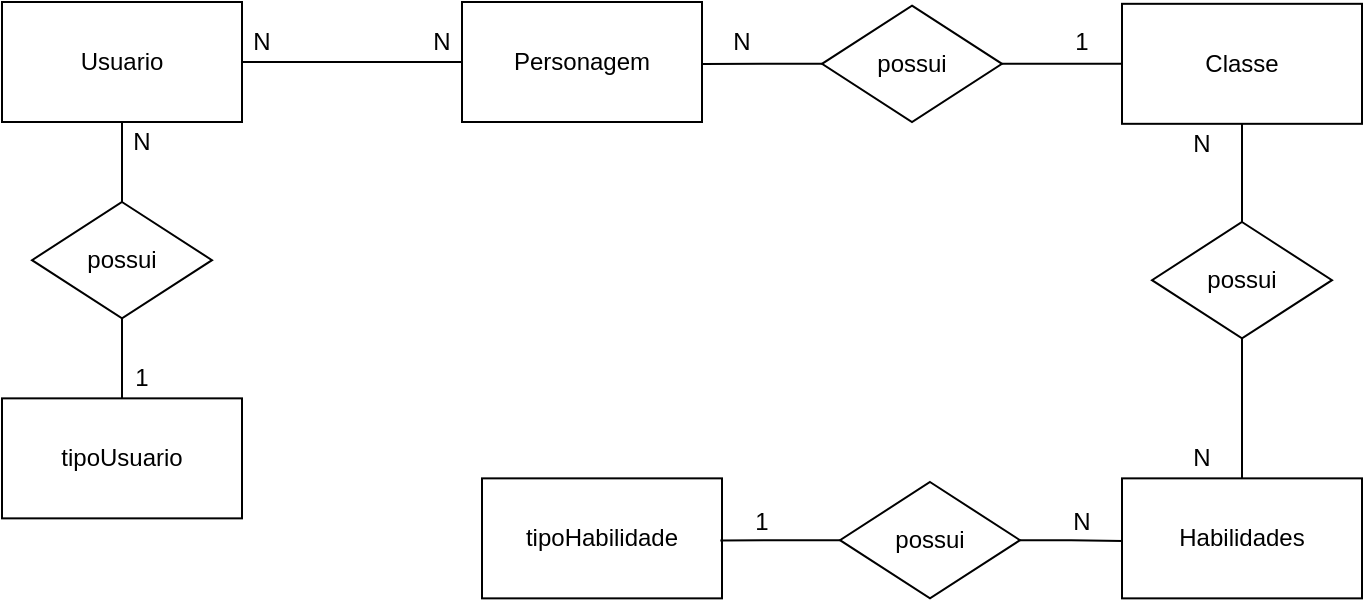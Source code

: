 <mxfile version="15.2.7" type="device"><diagram id="9lBoCQ3w3K9aZTis5syT" name="Page-1"><mxGraphModel dx="1038" dy="579" grid="1" gridSize="10" guides="1" tooltips="1" connect="1" arrows="1" fold="1" page="1" pageScale="1" pageWidth="827" pageHeight="1169" math="0" shadow="0"><root><mxCell id="0"/><mxCell id="1" parent="0"/><mxCell id="dSud-8xeiDyIc24gjGsR-1" value="Habilidades" style="rounded=0;whiteSpace=wrap;html=1;" parent="1" vertex="1"><mxGeometry x="680" y="278.18" width="120" height="60" as="geometry"/></mxCell><mxCell id="dSud-8xeiDyIc24gjGsR-2" value="Personagem" style="rounded=0;whiteSpace=wrap;html=1;" parent="1" vertex="1"><mxGeometry x="350" y="40" width="120" height="60" as="geometry"/></mxCell><mxCell id="dSud-8xeiDyIc24gjGsR-3" value="Classe" style="rounded=0;whiteSpace=wrap;html=1;" parent="1" vertex="1"><mxGeometry x="680" y="40.91" width="120" height="60" as="geometry"/></mxCell><mxCell id="dSud-8xeiDyIc24gjGsR-8" value="N" style="text;html=1;strokeColor=none;fillColor=none;align=center;verticalAlign=middle;whiteSpace=wrap;rounded=0;" parent="1" vertex="1"><mxGeometry x="470" y="50" width="40" height="20" as="geometry"/></mxCell><mxCell id="dSud-8xeiDyIc24gjGsR-10" value="1" style="text;html=1;strokeColor=none;fillColor=none;align=center;verticalAlign=middle;whiteSpace=wrap;rounded=0;" parent="1" vertex="1"><mxGeometry x="640" y="50" width="40" height="20" as="geometry"/></mxCell><mxCell id="dSud-8xeiDyIc24gjGsR-12" value="N" style="text;html=1;strokeColor=none;fillColor=none;align=center;verticalAlign=middle;whiteSpace=wrap;rounded=0;" parent="1" vertex="1"><mxGeometry x="700" y="258.18" width="40" height="20" as="geometry"/></mxCell><mxCell id="dSud-8xeiDyIc24gjGsR-13" value="N" style="text;html=1;strokeColor=none;fillColor=none;align=center;verticalAlign=middle;whiteSpace=wrap;rounded=0;" parent="1" vertex="1"><mxGeometry x="700" y="100.91" width="40" height="20" as="geometry"/></mxCell><mxCell id="dSud-8xeiDyIc24gjGsR-15" style="edgeStyle=orthogonalEdgeStyle;rounded=0;orthogonalLoop=1;jettySize=auto;html=1;endArrow=none;endFill=0;" parent="1" source="dSud-8xeiDyIc24gjGsR-14" edge="1"><mxGeometry relative="1" as="geometry"><mxPoint x="470" y="71" as="targetPoint"/></mxGeometry></mxCell><mxCell id="dSud-8xeiDyIc24gjGsR-16" style="edgeStyle=orthogonalEdgeStyle;rounded=0;orthogonalLoop=1;jettySize=auto;html=1;entryX=0;entryY=0.5;entryDx=0;entryDy=0;endArrow=none;endFill=0;" parent="1" source="dSud-8xeiDyIc24gjGsR-14" target="dSud-8xeiDyIc24gjGsR-3" edge="1"><mxGeometry relative="1" as="geometry"/></mxCell><mxCell id="dSud-8xeiDyIc24gjGsR-14" value="possui" style="rhombus;whiteSpace=wrap;html=1;" parent="1" vertex="1"><mxGeometry x="530" y="41.82" width="90" height="58.18" as="geometry"/></mxCell><mxCell id="dSud-8xeiDyIc24gjGsR-19" style="edgeStyle=orthogonalEdgeStyle;rounded=0;orthogonalLoop=1;jettySize=auto;html=1;entryX=0.5;entryY=1;entryDx=0;entryDy=0;endArrow=none;endFill=0;" parent="1" source="dSud-8xeiDyIc24gjGsR-18" target="dSud-8xeiDyIc24gjGsR-3" edge="1"><mxGeometry relative="1" as="geometry"/></mxCell><mxCell id="dSud-8xeiDyIc24gjGsR-20" style="edgeStyle=orthogonalEdgeStyle;rounded=0;orthogonalLoop=1;jettySize=auto;html=1;entryX=0.5;entryY=0;entryDx=0;entryDy=0;endArrow=none;endFill=0;" parent="1" source="dSud-8xeiDyIc24gjGsR-18" target="dSud-8xeiDyIc24gjGsR-1" edge="1"><mxGeometry relative="1" as="geometry"/></mxCell><mxCell id="dSud-8xeiDyIc24gjGsR-18" value="possui" style="rhombus;whiteSpace=wrap;html=1;" parent="1" vertex="1"><mxGeometry x="695" y="150" width="90" height="58.18" as="geometry"/></mxCell><mxCell id="dSud-8xeiDyIc24gjGsR-21" value="tipoHabilidade" style="rounded=0;whiteSpace=wrap;html=1;" parent="1" vertex="1"><mxGeometry x="360" y="278.18" width="120" height="60" as="geometry"/></mxCell><mxCell id="dSud-8xeiDyIc24gjGsR-23" style="edgeStyle=orthogonalEdgeStyle;rounded=0;orthogonalLoop=1;jettySize=auto;html=1;entryX=0.993;entryY=0.517;entryDx=0;entryDy=0;endArrow=none;endFill=0;entryPerimeter=0;" parent="1" source="dSud-8xeiDyIc24gjGsR-22" target="dSud-8xeiDyIc24gjGsR-21" edge="1"><mxGeometry relative="1" as="geometry"/></mxCell><mxCell id="dSud-8xeiDyIc24gjGsR-24" style="edgeStyle=orthogonalEdgeStyle;rounded=0;orthogonalLoop=1;jettySize=auto;html=1;entryX=0.004;entryY=0.522;entryDx=0;entryDy=0;endArrow=none;endFill=0;entryPerimeter=0;" parent="1" source="dSud-8xeiDyIc24gjGsR-22" target="dSud-8xeiDyIc24gjGsR-1" edge="1"><mxGeometry relative="1" as="geometry"/></mxCell><mxCell id="dSud-8xeiDyIc24gjGsR-22" value="possui" style="rhombus;whiteSpace=wrap;html=1;" parent="1" vertex="1"><mxGeometry x="539" y="280" width="90" height="58.18" as="geometry"/></mxCell><mxCell id="dSud-8xeiDyIc24gjGsR-26" value="1" style="text;html=1;strokeColor=none;fillColor=none;align=center;verticalAlign=middle;whiteSpace=wrap;rounded=0;" parent="1" vertex="1"><mxGeometry x="480" y="290" width="40" height="20" as="geometry"/></mxCell><mxCell id="dSud-8xeiDyIc24gjGsR-27" value="N" style="text;html=1;strokeColor=none;fillColor=none;align=center;verticalAlign=middle;whiteSpace=wrap;rounded=0;" parent="1" vertex="1"><mxGeometry x="640" y="290" width="40" height="20" as="geometry"/></mxCell><mxCell id="dzXvgJCkWj2WG-U7BKWN-2" style="edgeStyle=orthogonalEdgeStyle;rounded=0;orthogonalLoop=1;jettySize=auto;html=1;entryX=0;entryY=0.5;entryDx=0;entryDy=0;endArrow=none;endFill=0;" edge="1" parent="1" source="dzXvgJCkWj2WG-U7BKWN-1" target="dSud-8xeiDyIc24gjGsR-2"><mxGeometry relative="1" as="geometry"/></mxCell><mxCell id="dzXvgJCkWj2WG-U7BKWN-4" style="edgeStyle=orthogonalEdgeStyle;rounded=0;orthogonalLoop=1;jettySize=auto;html=1;entryX=0.5;entryY=0;entryDx=0;entryDy=0;endArrow=none;endFill=0;" edge="1" parent="1" source="dzXvgJCkWj2WG-U7BKWN-1" target="dzXvgJCkWj2WG-U7BKWN-3"><mxGeometry relative="1" as="geometry"/></mxCell><mxCell id="dzXvgJCkWj2WG-U7BKWN-1" value="Usuario" style="rounded=0;whiteSpace=wrap;html=1;" vertex="1" parent="1"><mxGeometry x="120" y="40" width="120" height="60" as="geometry"/></mxCell><mxCell id="dzXvgJCkWj2WG-U7BKWN-3" value="tipoUsuario" style="rounded=0;whiteSpace=wrap;html=1;" vertex="1" parent="1"><mxGeometry x="120" y="238.18" width="120" height="60" as="geometry"/></mxCell><mxCell id="dzXvgJCkWj2WG-U7BKWN-5" value="possui" style="rhombus;whiteSpace=wrap;html=1;" vertex="1" parent="1"><mxGeometry x="135" y="140" width="90" height="58.18" as="geometry"/></mxCell><mxCell id="dzXvgJCkWj2WG-U7BKWN-6" value="N" style="text;html=1;strokeColor=none;fillColor=none;align=center;verticalAlign=middle;whiteSpace=wrap;rounded=0;" vertex="1" parent="1"><mxGeometry x="320" y="50" width="40" height="20" as="geometry"/></mxCell><mxCell id="dzXvgJCkWj2WG-U7BKWN-7" value="N" style="text;html=1;strokeColor=none;fillColor=none;align=center;verticalAlign=middle;whiteSpace=wrap;rounded=0;" vertex="1" parent="1"><mxGeometry x="170" y="100" width="40" height="20" as="geometry"/></mxCell><mxCell id="dzXvgJCkWj2WG-U7BKWN-8" value="1" style="text;html=1;strokeColor=none;fillColor=none;align=center;verticalAlign=middle;whiteSpace=wrap;rounded=0;" vertex="1" parent="1"><mxGeometry x="170" y="218.18" width="40" height="20" as="geometry"/></mxCell><mxCell id="dzXvgJCkWj2WG-U7BKWN-9" value="N" style="text;html=1;strokeColor=none;fillColor=none;align=center;verticalAlign=middle;whiteSpace=wrap;rounded=0;" vertex="1" parent="1"><mxGeometry x="230" y="50" width="40" height="20" as="geometry"/></mxCell></root></mxGraphModel></diagram></mxfile>